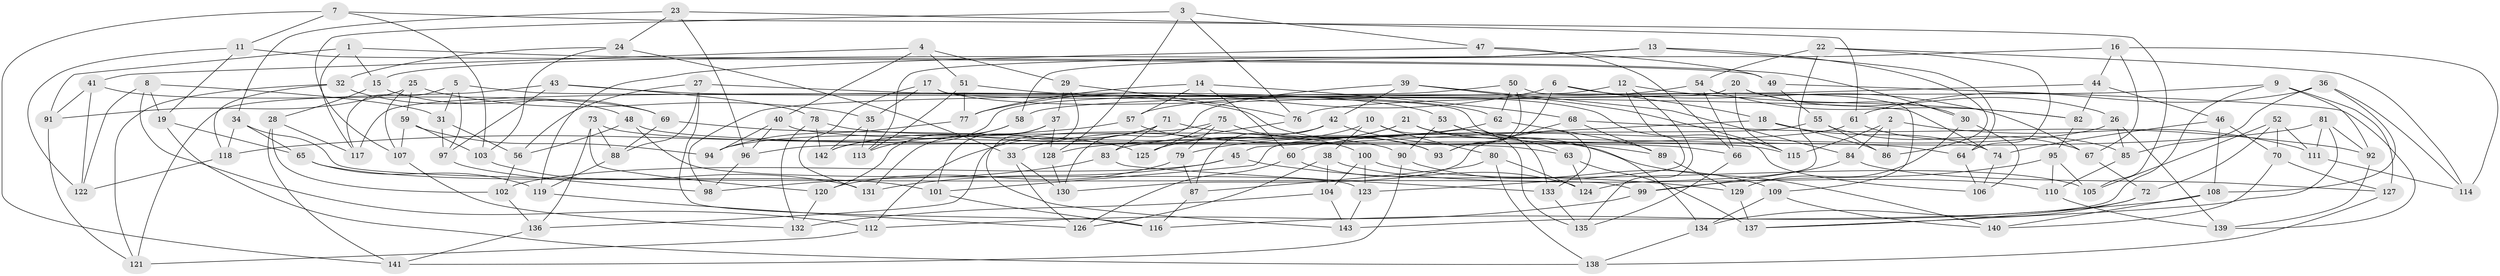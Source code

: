 // Generated by graph-tools (version 1.1) at 2025/58/03/09/25 04:58:43]
// undirected, 143 vertices, 286 edges
graph export_dot {
graph [start="1"]
  node [color=gray90,style=filled];
  1;
  2;
  3;
  4;
  5;
  6;
  7;
  8;
  9;
  10;
  11;
  12;
  13;
  14;
  15;
  16;
  17;
  18;
  19;
  20;
  21;
  22;
  23;
  24;
  25;
  26;
  27;
  28;
  29;
  30;
  31;
  32;
  33;
  34;
  35;
  36;
  37;
  38;
  39;
  40;
  41;
  42;
  43;
  44;
  45;
  46;
  47;
  48;
  49;
  50;
  51;
  52;
  53;
  54;
  55;
  56;
  57;
  58;
  59;
  60;
  61;
  62;
  63;
  64;
  65;
  66;
  67;
  68;
  69;
  70;
  71;
  72;
  73;
  74;
  75;
  76;
  77;
  78;
  79;
  80;
  81;
  82;
  83;
  84;
  85;
  86;
  87;
  88;
  89;
  90;
  91;
  92;
  93;
  94;
  95;
  96;
  97;
  98;
  99;
  100;
  101;
  102;
  103;
  104;
  105;
  106;
  107;
  108;
  109;
  110;
  111;
  112;
  113;
  114;
  115;
  116;
  117;
  118;
  119;
  120;
  121;
  122;
  123;
  124;
  125;
  126;
  127;
  128;
  129;
  130;
  131;
  132;
  133;
  134;
  135;
  136;
  137;
  138;
  139;
  140;
  141;
  142;
  143;
  1 -- 91;
  1 -- 30;
  1 -- 117;
  1 -- 15;
  2 -- 86;
  2 -- 84;
  2 -- 115;
  2 -- 111;
  3 -- 128;
  3 -- 107;
  3 -- 47;
  3 -- 76;
  4 -- 29;
  4 -- 40;
  4 -- 41;
  4 -- 51;
  5 -- 97;
  5 -- 31;
  5 -- 117;
  5 -- 74;
  6 -- 93;
  6 -- 67;
  6 -- 77;
  6 -- 18;
  7 -- 105;
  7 -- 103;
  7 -- 11;
  7 -- 141;
  8 -- 122;
  8 -- 19;
  8 -- 112;
  8 -- 31;
  9 -- 143;
  9 -- 76;
  9 -- 92;
  9 -- 127;
  10 -- 125;
  10 -- 38;
  10 -- 80;
  10 -- 135;
  11 -- 19;
  11 -- 122;
  11 -- 49;
  12 -- 82;
  12 -- 123;
  12 -- 135;
  12 -- 142;
  13 -- 86;
  13 -- 15;
  13 -- 64;
  13 -- 113;
  14 -- 68;
  14 -- 77;
  14 -- 60;
  14 -- 57;
  15 -- 69;
  15 -- 28;
  16 -- 58;
  16 -- 44;
  16 -- 67;
  16 -- 114;
  17 -- 106;
  17 -- 133;
  17 -- 35;
  17 -- 131;
  18 -- 45;
  18 -- 74;
  18 -- 86;
  19 -- 138;
  19 -- 65;
  20 -- 30;
  20 -- 117;
  20 -- 115;
  20 -- 26;
  21 -- 125;
  21 -- 64;
  21 -- 134;
  21 -- 33;
  22 -- 54;
  22 -- 64;
  22 -- 114;
  22 -- 124;
  23 -- 61;
  23 -- 34;
  23 -- 96;
  23 -- 24;
  24 -- 33;
  24 -- 32;
  24 -- 103;
  25 -- 91;
  25 -- 107;
  25 -- 35;
  25 -- 59;
  26 -- 85;
  26 -- 139;
  26 -- 60;
  27 -- 88;
  27 -- 116;
  27 -- 53;
  27 -- 56;
  28 -- 141;
  28 -- 102;
  28 -- 117;
  29 -- 76;
  29 -- 143;
  29 -- 37;
  30 -- 106;
  30 -- 129;
  31 -- 56;
  31 -- 97;
  32 -- 48;
  32 -- 118;
  32 -- 121;
  33 -- 126;
  33 -- 130;
  34 -- 99;
  34 -- 65;
  34 -- 118;
  35 -- 142;
  35 -- 113;
  36 -- 108;
  36 -- 114;
  36 -- 61;
  36 -- 85;
  37 -- 131;
  37 -- 128;
  37 -- 101;
  38 -- 104;
  38 -- 110;
  38 -- 126;
  39 -- 130;
  39 -- 115;
  39 -- 84;
  39 -- 42;
  40 -- 94;
  40 -- 63;
  40 -- 96;
  41 -- 69;
  41 -- 91;
  41 -- 122;
  42 -- 94;
  42 -- 89;
  42 -- 87;
  43 -- 121;
  43 -- 93;
  43 -- 78;
  43 -- 97;
  44 -- 46;
  44 -- 58;
  44 -- 82;
  45 -- 102;
  45 -- 129;
  45 -- 131;
  46 -- 74;
  46 -- 70;
  46 -- 108;
  47 -- 49;
  47 -- 119;
  47 -- 66;
  48 -- 66;
  48 -- 56;
  48 -- 123;
  49 -- 55;
  49 -- 139;
  50 -- 109;
  50 -- 98;
  50 -- 62;
  50 -- 93;
  51 -- 62;
  51 -- 113;
  51 -- 77;
  52 -- 72;
  52 -- 70;
  52 -- 105;
  52 -- 111;
  53 -- 133;
  53 -- 90;
  53 -- 63;
  54 -- 57;
  54 -- 66;
  54 -- 82;
  55 -- 101;
  55 -- 67;
  55 -- 86;
  56 -- 102;
  57 -- 118;
  57 -- 93;
  58 -- 113;
  58 -- 120;
  59 -- 107;
  59 -- 94;
  59 -- 103;
  60 -- 126;
  60 -- 124;
  61 -- 85;
  61 -- 96;
  62 -- 89;
  62 -- 79;
  63 -- 124;
  63 -- 137;
  64 -- 106;
  65 -- 119;
  65 -- 101;
  66 -- 135;
  67 -- 72;
  68 -- 130;
  68 -- 89;
  68 -- 92;
  69 -- 88;
  69 -- 125;
  70 -- 127;
  70 -- 140;
  71 -- 140;
  71 -- 112;
  71 -- 83;
  71 -- 142;
  72 -- 137;
  72 -- 134;
  73 -- 115;
  73 -- 120;
  73 -- 136;
  73 -- 88;
  74 -- 106;
  75 -- 136;
  75 -- 100;
  75 -- 79;
  75 -- 125;
  76 -- 83;
  77 -- 94;
  78 -- 90;
  78 -- 132;
  78 -- 142;
  79 -- 120;
  79 -- 87;
  80 -- 138;
  80 -- 87;
  80 -- 124;
  81 -- 137;
  81 -- 92;
  81 -- 111;
  81 -- 128;
  82 -- 95;
  83 -- 133;
  83 -- 98;
  84 -- 127;
  84 -- 99;
  85 -- 110;
  87 -- 116;
  88 -- 119;
  89 -- 129;
  90 -- 141;
  90 -- 109;
  91 -- 121;
  92 -- 139;
  95 -- 110;
  95 -- 105;
  95 -- 99;
  96 -- 98;
  97 -- 98;
  99 -- 112;
  100 -- 123;
  100 -- 104;
  100 -- 105;
  101 -- 116;
  102 -- 136;
  103 -- 131;
  104 -- 132;
  104 -- 143;
  107 -- 132;
  108 -- 116;
  108 -- 140;
  109 -- 134;
  109 -- 140;
  110 -- 139;
  111 -- 114;
  112 -- 121;
  118 -- 122;
  119 -- 126;
  120 -- 132;
  123 -- 143;
  127 -- 138;
  128 -- 130;
  129 -- 137;
  133 -- 135;
  134 -- 138;
  136 -- 141;
}
